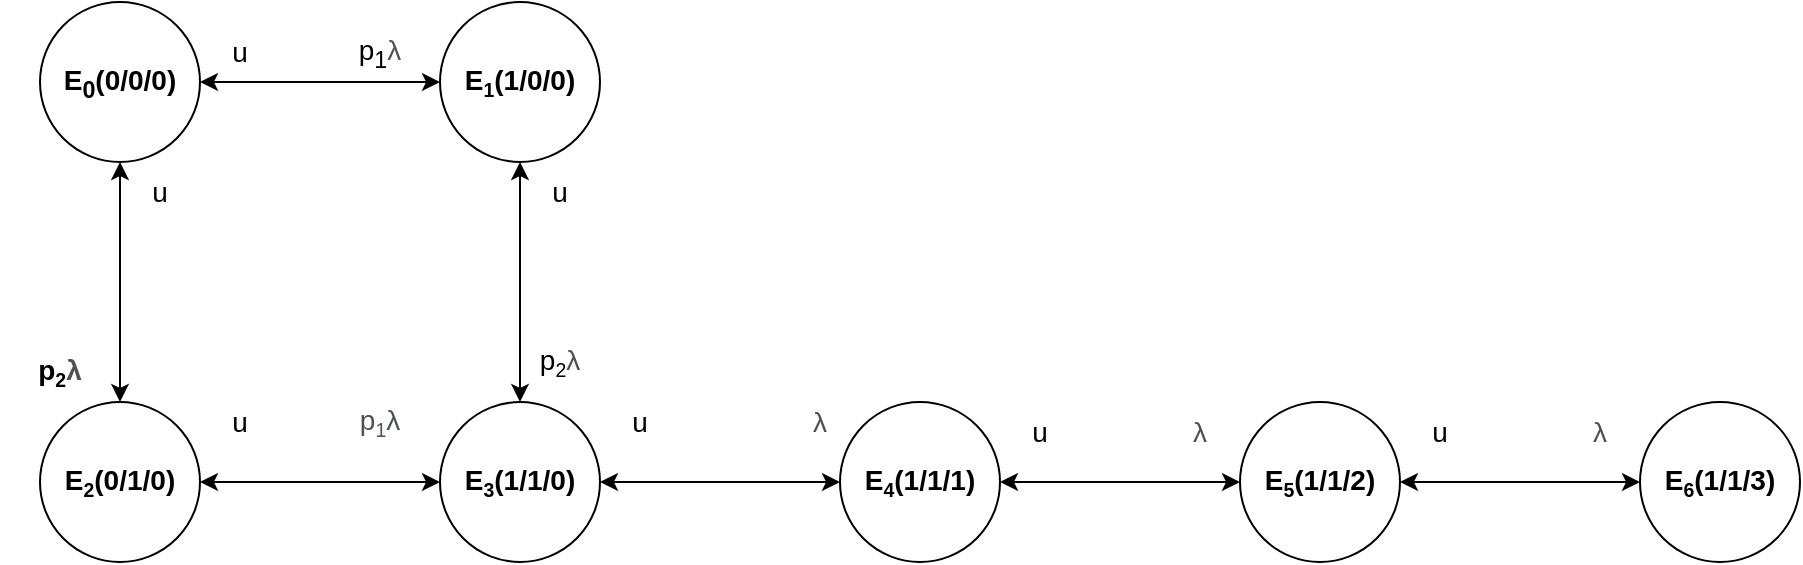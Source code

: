 <mxfile version="24.8.0">
  <diagram name="Страница — 1" id="vqSAM3bUOZOxfTERLJJv">
    <mxGraphModel dx="829" dy="465" grid="1" gridSize="10" guides="1" tooltips="1" connect="1" arrows="1" fold="1" page="0" pageScale="1" pageWidth="827" pageHeight="1169" math="0" shadow="0">
      <root>
        <mxCell id="0" />
        <mxCell id="1" parent="0" />
        <mxCell id="Fs5cBfS6wUx0xTRTHXM6-15" value="" style="ellipse;whiteSpace=wrap;html=1;aspect=fixed;" vertex="1" parent="1">
          <mxGeometry x="1000" y="400" width="80" height="80" as="geometry" />
        </mxCell>
        <mxCell id="Fs5cBfS6wUx0xTRTHXM6-2" value="" style="ellipse;whiteSpace=wrap;html=1;aspect=fixed;" vertex="1" parent="1">
          <mxGeometry x="200" y="200" width="80" height="80" as="geometry" />
        </mxCell>
        <mxCell id="Fs5cBfS6wUx0xTRTHXM6-3" value="" style="ellipse;whiteSpace=wrap;html=1;aspect=fixed;" vertex="1" parent="1">
          <mxGeometry x="400" y="200" width="80" height="80" as="geometry" />
        </mxCell>
        <mxCell id="Fs5cBfS6wUx0xTRTHXM6-4" value="" style="ellipse;whiteSpace=wrap;html=1;aspect=fixed;" vertex="1" parent="1">
          <mxGeometry x="200" y="400" width="80" height="80" as="geometry" />
        </mxCell>
        <mxCell id="Fs5cBfS6wUx0xTRTHXM6-5" value="" style="ellipse;whiteSpace=wrap;html=1;aspect=fixed;" vertex="1" parent="1">
          <mxGeometry x="400" y="400" width="80" height="80" as="geometry" />
        </mxCell>
        <mxCell id="Fs5cBfS6wUx0xTRTHXM6-6" value="" style="ellipse;whiteSpace=wrap;html=1;aspect=fixed;" vertex="1" parent="1">
          <mxGeometry x="600" y="400" width="80" height="80" as="geometry" />
        </mxCell>
        <mxCell id="Fs5cBfS6wUx0xTRTHXM6-7" value="" style="ellipse;whiteSpace=wrap;html=1;aspect=fixed;" vertex="1" parent="1">
          <mxGeometry x="800" y="400" width="80" height="80" as="geometry" />
        </mxCell>
        <mxCell id="Fs5cBfS6wUx0xTRTHXM6-8" value="&lt;font style=&quot;font-size: 14px;&quot;&gt;&lt;b&gt;E&lt;sub&gt;0&lt;/sub&gt;(0/0/0)&lt;/b&gt;&lt;/font&gt;" style="text;html=1;align=center;verticalAlign=middle;whiteSpace=wrap;rounded=0;" vertex="1" parent="1">
          <mxGeometry x="210" y="225" width="60" height="30" as="geometry" />
        </mxCell>
        <mxCell id="Fs5cBfS6wUx0xTRTHXM6-9" value="&lt;b&gt;&lt;font style=&quot;font-size: 14px;&quot;&gt;E&lt;/font&gt;&lt;font style=&quot;font-size: 11.667px;&quot;&gt;&lt;sub&gt;2&lt;/sub&gt;&lt;/font&gt;&lt;font style=&quot;&quot;&gt;&lt;span style=&quot;font-size: 14px;&quot;&gt;(0/1/0)&lt;/span&gt;&lt;/font&gt;&lt;/b&gt;" style="text;html=1;align=center;verticalAlign=middle;whiteSpace=wrap;rounded=0;" vertex="1" parent="1">
          <mxGeometry x="210" y="425" width="60" height="30" as="geometry" />
        </mxCell>
        <mxCell id="Fs5cBfS6wUx0xTRTHXM6-10" value="&lt;b&gt;&lt;font style=&quot;font-size: 14px;&quot;&gt;E&lt;/font&gt;&lt;font style=&quot;font-size: 11.667px;&quot;&gt;&lt;sub&gt;3&lt;/sub&gt;&lt;/font&gt;&lt;font style=&quot;&quot;&gt;&lt;span style=&quot;font-size: 14px;&quot;&gt;(1/1/0)&lt;/span&gt;&lt;/font&gt;&lt;/b&gt;" style="text;html=1;align=center;verticalAlign=middle;whiteSpace=wrap;rounded=0;" vertex="1" parent="1">
          <mxGeometry x="410" y="425" width="60" height="30" as="geometry" />
        </mxCell>
        <mxCell id="Fs5cBfS6wUx0xTRTHXM6-11" value="&lt;b&gt;&lt;font style=&quot;font-size: 14px;&quot;&gt;E&lt;/font&gt;&lt;font style=&quot;font-size: 11.667px;&quot;&gt;&lt;sub&gt;4&lt;/sub&gt;&lt;/font&gt;&lt;font style=&quot;&quot;&gt;&lt;span style=&quot;font-size: 14px;&quot;&gt;(1/1/1)&lt;/span&gt;&lt;/font&gt;&lt;/b&gt;" style="text;html=1;align=center;verticalAlign=middle;whiteSpace=wrap;rounded=0;" vertex="1" parent="1">
          <mxGeometry x="610" y="425" width="60" height="30" as="geometry" />
        </mxCell>
        <mxCell id="Fs5cBfS6wUx0xTRTHXM6-12" value="&lt;b&gt;&lt;font style=&quot;font-size: 14px;&quot;&gt;E&lt;/font&gt;&lt;font style=&quot;font-size: 11.667px;&quot;&gt;&lt;sub&gt;1&lt;/sub&gt;&lt;/font&gt;&lt;font style=&quot;&quot;&gt;&lt;span style=&quot;font-size: 14px;&quot;&gt;(1/0/0)&lt;/span&gt;&lt;/font&gt;&lt;/b&gt;" style="text;html=1;align=center;verticalAlign=middle;whiteSpace=wrap;rounded=0;" vertex="1" parent="1">
          <mxGeometry x="410" y="225" width="60" height="30" as="geometry" />
        </mxCell>
        <mxCell id="Fs5cBfS6wUx0xTRTHXM6-13" value="&lt;b&gt;&lt;font style=&quot;font-size: 14px;&quot;&gt;E&lt;/font&gt;&lt;font style=&quot;font-size: 11.667px;&quot;&gt;&lt;sub&gt;5&lt;/sub&gt;&lt;/font&gt;&lt;font style=&quot;&quot;&gt;&lt;span style=&quot;font-size: 14px;&quot;&gt;(1/1/2)&lt;/span&gt;&lt;/font&gt;&lt;/b&gt;" style="text;html=1;align=center;verticalAlign=middle;whiteSpace=wrap;rounded=0;" vertex="1" parent="1">
          <mxGeometry x="810" y="425" width="60" height="30" as="geometry" />
        </mxCell>
        <mxCell id="Fs5cBfS6wUx0xTRTHXM6-14" value="&lt;b&gt;&lt;font style=&quot;font-size: 14px;&quot;&gt;E&lt;/font&gt;&lt;font style=&quot;&quot;&gt;&lt;span style=&quot;font-size: 11.667px;&quot;&gt;&lt;sub&gt;6&lt;/sub&gt;&lt;/span&gt;&lt;span style=&quot;font-size: 14px;&quot;&gt;(1/1/3)&lt;/span&gt;&lt;/font&gt;&lt;/b&gt;" style="text;html=1;align=center;verticalAlign=middle;whiteSpace=wrap;rounded=0;" vertex="1" parent="1">
          <mxGeometry x="1010" y="425" width="60" height="30" as="geometry" />
        </mxCell>
        <mxCell id="Fs5cBfS6wUx0xTRTHXM6-17" value="" style="endArrow=classic;startArrow=classic;html=1;rounded=0;exitX=1;exitY=0.5;exitDx=0;exitDy=0;entryX=0;entryY=0.5;entryDx=0;entryDy=0;" edge="1" parent="1" source="Fs5cBfS6wUx0xTRTHXM6-2" target="Fs5cBfS6wUx0xTRTHXM6-3">
          <mxGeometry width="50" height="50" relative="1" as="geometry">
            <mxPoint x="570" y="410" as="sourcePoint" />
            <mxPoint x="620" y="360" as="targetPoint" />
          </mxGeometry>
        </mxCell>
        <mxCell id="Fs5cBfS6wUx0xTRTHXM6-18" value="" style="endArrow=classic;startArrow=classic;html=1;rounded=0;exitX=0.5;exitY=1;exitDx=0;exitDy=0;entryX=0.5;entryY=0;entryDx=0;entryDy=0;" edge="1" parent="1" source="Fs5cBfS6wUx0xTRTHXM6-2" target="Fs5cBfS6wUx0xTRTHXM6-4">
          <mxGeometry width="50" height="50" relative="1" as="geometry">
            <mxPoint x="570" y="410" as="sourcePoint" />
            <mxPoint x="620" y="360" as="targetPoint" />
          </mxGeometry>
        </mxCell>
        <mxCell id="Fs5cBfS6wUx0xTRTHXM6-19" value="" style="endArrow=classic;startArrow=classic;html=1;rounded=0;exitX=0.5;exitY=1;exitDx=0;exitDy=0;entryX=0.5;entryY=0;entryDx=0;entryDy=0;" edge="1" parent="1" source="Fs5cBfS6wUx0xTRTHXM6-3" target="Fs5cBfS6wUx0xTRTHXM6-5">
          <mxGeometry width="50" height="50" relative="1" as="geometry">
            <mxPoint x="570" y="410" as="sourcePoint" />
            <mxPoint x="620" y="360" as="targetPoint" />
          </mxGeometry>
        </mxCell>
        <mxCell id="Fs5cBfS6wUx0xTRTHXM6-20" value="" style="endArrow=classic;startArrow=classic;html=1;rounded=0;exitX=1;exitY=0.5;exitDx=0;exitDy=0;entryX=0;entryY=0.5;entryDx=0;entryDy=0;" edge="1" parent="1" source="Fs5cBfS6wUx0xTRTHXM6-4" target="Fs5cBfS6wUx0xTRTHXM6-5">
          <mxGeometry width="50" height="50" relative="1" as="geometry">
            <mxPoint x="570" y="410" as="sourcePoint" />
            <mxPoint x="620" y="360" as="targetPoint" />
          </mxGeometry>
        </mxCell>
        <mxCell id="Fs5cBfS6wUx0xTRTHXM6-21" value="" style="endArrow=classic;startArrow=classic;html=1;rounded=0;exitX=1;exitY=0.5;exitDx=0;exitDy=0;entryX=0;entryY=0.5;entryDx=0;entryDy=0;" edge="1" parent="1" source="Fs5cBfS6wUx0xTRTHXM6-5" target="Fs5cBfS6wUx0xTRTHXM6-6">
          <mxGeometry width="50" height="50" relative="1" as="geometry">
            <mxPoint x="570" y="410" as="sourcePoint" />
            <mxPoint x="620" y="360" as="targetPoint" />
          </mxGeometry>
        </mxCell>
        <mxCell id="Fs5cBfS6wUx0xTRTHXM6-22" value="" style="endArrow=classic;startArrow=classic;html=1;rounded=0;exitX=1;exitY=0.5;exitDx=0;exitDy=0;entryX=0;entryY=0.5;entryDx=0;entryDy=0;" edge="1" parent="1" source="Fs5cBfS6wUx0xTRTHXM6-6" target="Fs5cBfS6wUx0xTRTHXM6-7">
          <mxGeometry width="50" height="50" relative="1" as="geometry">
            <mxPoint x="570" y="410" as="sourcePoint" />
            <mxPoint x="620" y="360" as="targetPoint" />
          </mxGeometry>
        </mxCell>
        <mxCell id="Fs5cBfS6wUx0xTRTHXM6-23" value="" style="endArrow=classic;startArrow=classic;html=1;rounded=0;exitX=1;exitY=0.5;exitDx=0;exitDy=0;entryX=0;entryY=0.5;entryDx=0;entryDy=0;" edge="1" parent="1" source="Fs5cBfS6wUx0xTRTHXM6-7" target="Fs5cBfS6wUx0xTRTHXM6-15">
          <mxGeometry width="50" height="50" relative="1" as="geometry">
            <mxPoint x="570" y="410" as="sourcePoint" />
            <mxPoint x="620" y="360" as="targetPoint" />
          </mxGeometry>
        </mxCell>
        <mxCell id="Fs5cBfS6wUx0xTRTHXM6-27" value="&lt;font style=&quot;font-size: 14px;&quot;&gt;p&lt;sub style=&quot;&quot;&gt;1&lt;/sub&gt;&lt;span style=&quot;color: rgb(77, 81, 86); font-family: Arial, sans-serif; text-align: left;&quot;&gt;λ&lt;/span&gt;&lt;/font&gt;" style="text;html=1;align=center;verticalAlign=middle;whiteSpace=wrap;rounded=0;" vertex="1" parent="1">
          <mxGeometry x="340" y="210" width="60" height="30" as="geometry" />
        </mxCell>
        <mxCell id="Fs5cBfS6wUx0xTRTHXM6-28" value="&lt;font style=&quot;font-size: 14px;&quot;&gt;p&lt;/font&gt;&lt;font style=&quot;font-size: 11.667px;&quot;&gt;&lt;sub&gt;2&lt;/sub&gt;&lt;/font&gt;&lt;font style=&quot;&quot;&gt;&lt;span style=&quot;font-size: 14px; color: rgb(77, 81, 86); font-family: Arial, sans-serif; text-align: left;&quot;&gt;λ&lt;/span&gt;&lt;/font&gt;" style="text;html=1;align=center;verticalAlign=middle;whiteSpace=wrap;rounded=0;fontStyle=1" vertex="1" parent="1">
          <mxGeometry x="180" y="370" width="60" height="30" as="geometry" />
        </mxCell>
        <mxCell id="Fs5cBfS6wUx0xTRTHXM6-29" value="&lt;font style=&quot;font-size: 14px;&quot;&gt;u&lt;/font&gt;" style="text;html=1;align=center;verticalAlign=middle;whiteSpace=wrap;rounded=0;" vertex="1" parent="1">
          <mxGeometry x="230" y="280" width="60" height="30" as="geometry" />
        </mxCell>
        <mxCell id="Fs5cBfS6wUx0xTRTHXM6-30" value="&lt;font style=&quot;font-size: 14px;&quot;&gt;u&lt;/font&gt;" style="text;html=1;align=center;verticalAlign=middle;whiteSpace=wrap;rounded=0;" vertex="1" parent="1">
          <mxGeometry x="270" y="210" width="60" height="30" as="geometry" />
        </mxCell>
        <mxCell id="Fs5cBfS6wUx0xTRTHXM6-33" value="&lt;font style=&quot;&quot;&gt;&lt;span style=&quot;color: rgb(77, 81, 86); font-family: Arial, sans-serif; text-align: left;&quot;&gt;&lt;span style=&quot;font-size: 14px;&quot;&gt;p&lt;/span&gt;&lt;span style=&quot;font-size: 11.667px;&quot;&gt;&lt;sub&gt;1&lt;/sub&gt;&lt;/span&gt;&lt;span style=&quot;font-size: 14px;&quot;&gt;λ&lt;/span&gt;&lt;/span&gt;&lt;/font&gt;" style="text;html=1;align=center;verticalAlign=middle;whiteSpace=wrap;rounded=0;" vertex="1" parent="1">
          <mxGeometry x="340" y="395" width="60" height="30" as="geometry" />
        </mxCell>
        <mxCell id="Fs5cBfS6wUx0xTRTHXM6-36" value="&lt;font style=&quot;font-size: 14px;&quot;&gt;&lt;span style=&quot;color: rgb(77, 81, 86); font-family: Arial, sans-serif; text-align: left;&quot;&gt;λ&lt;/span&gt;&lt;/font&gt;" style="text;html=1;align=center;verticalAlign=middle;whiteSpace=wrap;rounded=0;" vertex="1" parent="1">
          <mxGeometry x="950" y="400" width="60" height="30" as="geometry" />
        </mxCell>
        <mxCell id="Fs5cBfS6wUx0xTRTHXM6-37" value="&lt;font style=&quot;font-size: 14px;&quot;&gt;&lt;span style=&quot;color: rgb(77, 81, 86); font-family: Arial, sans-serif; text-align: left;&quot;&gt;λ&lt;/span&gt;&lt;/font&gt;" style="text;html=1;align=center;verticalAlign=middle;whiteSpace=wrap;rounded=0;" vertex="1" parent="1">
          <mxGeometry x="750" y="400" width="60" height="30" as="geometry" />
        </mxCell>
        <mxCell id="Fs5cBfS6wUx0xTRTHXM6-38" value="&lt;font style=&quot;font-size: 14px;&quot;&gt;&lt;span style=&quot;color: rgb(77, 81, 86); font-family: Arial, sans-serif; text-align: left;&quot;&gt;λ&lt;/span&gt;&lt;/font&gt;" style="text;html=1;align=center;verticalAlign=middle;whiteSpace=wrap;rounded=0;" vertex="1" parent="1">
          <mxGeometry x="560" y="395" width="60" height="30" as="geometry" />
        </mxCell>
        <mxCell id="Fs5cBfS6wUx0xTRTHXM6-40" value="&lt;font style=&quot;font-size: 14px;&quot;&gt;u&lt;/font&gt;" style="text;html=1;align=center;verticalAlign=middle;whiteSpace=wrap;rounded=0;" vertex="1" parent="1">
          <mxGeometry x="870" y="400" width="60" height="30" as="geometry" />
        </mxCell>
        <mxCell id="Fs5cBfS6wUx0xTRTHXM6-41" value="&lt;font style=&quot;font-size: 14px;&quot;&gt;u&lt;/font&gt;" style="text;html=1;align=center;verticalAlign=middle;whiteSpace=wrap;rounded=0;" vertex="1" parent="1">
          <mxGeometry x="670" y="400" width="60" height="30" as="geometry" />
        </mxCell>
        <mxCell id="Fs5cBfS6wUx0xTRTHXM6-42" value="&lt;font style=&quot;font-size: 14px;&quot;&gt;u&lt;/font&gt;" style="text;html=1;align=center;verticalAlign=middle;whiteSpace=wrap;rounded=0;" vertex="1" parent="1">
          <mxGeometry x="470" y="395" width="60" height="30" as="geometry" />
        </mxCell>
        <mxCell id="Fs5cBfS6wUx0xTRTHXM6-43" value="&lt;font style=&quot;font-size: 14px;&quot;&gt;u&lt;/font&gt;" style="text;html=1;align=center;verticalAlign=middle;whiteSpace=wrap;rounded=0;" vertex="1" parent="1">
          <mxGeometry x="270" y="395" width="60" height="30" as="geometry" />
        </mxCell>
        <mxCell id="Fs5cBfS6wUx0xTRTHXM6-44" value="&lt;font style=&quot;font-size: 14px;&quot;&gt;u&lt;/font&gt;" style="text;html=1;align=center;verticalAlign=middle;whiteSpace=wrap;rounded=0;" vertex="1" parent="1">
          <mxGeometry x="430" y="280" width="60" height="30" as="geometry" />
        </mxCell>
        <mxCell id="Fs5cBfS6wUx0xTRTHXM6-45" value="&lt;font style=&quot;font-size: 14px;&quot;&gt;p&lt;/font&gt;&lt;font style=&quot;font-size: 11.667px;&quot;&gt;&lt;sub&gt;2&lt;/sub&gt;&lt;/font&gt;&lt;font style=&quot;&quot;&gt;&lt;span style=&quot;font-size: 14px; color: rgb(77, 81, 86); font-family: Arial, sans-serif; text-align: left;&quot;&gt;λ&lt;/span&gt;&lt;/font&gt;" style="text;html=1;align=center;verticalAlign=middle;whiteSpace=wrap;rounded=0;" vertex="1" parent="1">
          <mxGeometry x="430" y="365" width="60" height="30" as="geometry" />
        </mxCell>
      </root>
    </mxGraphModel>
  </diagram>
</mxfile>
